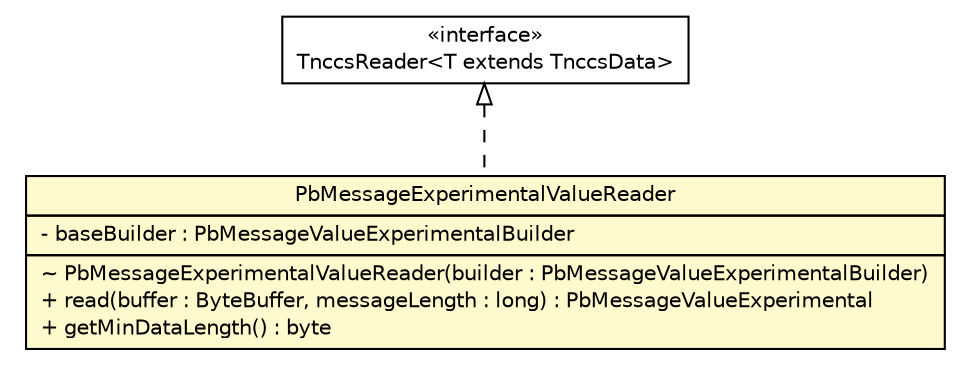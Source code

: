 #!/usr/local/bin/dot
#
# Class diagram 
# Generated by UMLGraph version R5_6 (http://www.umlgraph.org/)
#

digraph G {
	edge [fontname="Helvetica",fontsize=10,labelfontname="Helvetica",labelfontsize=10];
	node [fontname="Helvetica",fontsize=10,shape=plaintext];
	nodesep=0.25;
	ranksep=0.5;
	// de.hsbremen.tc.tnc.message.tnccs.serialize.bytebuffer.TnccsReader<T extends de.hsbremen.tc.tnc.message.tnccs.TnccsData>
	c102415 [label=<<table title="de.hsbremen.tc.tnc.message.tnccs.serialize.bytebuffer.TnccsReader" border="0" cellborder="1" cellspacing="0" cellpadding="2" port="p" href="../../../../../../../de/hsbremen/tc/tnc/message/tnccs/serialize/bytebuffer/TnccsReader.html">
		<tr><td><table border="0" cellspacing="0" cellpadding="1">
<tr><td align="center" balign="center"> &#171;interface&#187; </td></tr>
<tr><td align="center" balign="center"> TnccsReader&lt;T extends TnccsData&gt; </td></tr>
		</table></td></tr>
		</table>>, URL="../../../../../../../de/hsbremen/tc/tnc/message/tnccs/serialize/bytebuffer/TnccsReader.html", fontname="Helvetica", fontcolor="black", fontsize=10.0];
	// org.ietf.nea.pb.serialize.reader.bytebuffer.PbMessageExperimentalValueReader
	c102686 [label=<<table title="org.ietf.nea.pb.serialize.reader.bytebuffer.PbMessageExperimentalValueReader" border="0" cellborder="1" cellspacing="0" cellpadding="2" port="p" bgcolor="lemonChiffon" href="./PbMessageExperimentalValueReader.html">
		<tr><td><table border="0" cellspacing="0" cellpadding="1">
<tr><td align="center" balign="center"> PbMessageExperimentalValueReader </td></tr>
		</table></td></tr>
		<tr><td><table border="0" cellspacing="0" cellpadding="1">
<tr><td align="left" balign="left"> - baseBuilder : PbMessageValueExperimentalBuilder </td></tr>
		</table></td></tr>
		<tr><td><table border="0" cellspacing="0" cellpadding="1">
<tr><td align="left" balign="left"> ~ PbMessageExperimentalValueReader(builder : PbMessageValueExperimentalBuilder) </td></tr>
<tr><td align="left" balign="left"> + read(buffer : ByteBuffer, messageLength : long) : PbMessageValueExperimental </td></tr>
<tr><td align="left" balign="left"> + getMinDataLength() : byte </td></tr>
		</table></td></tr>
		</table>>, URL="./PbMessageExperimentalValueReader.html", fontname="Helvetica", fontcolor="black", fontsize=10.0];
	//org.ietf.nea.pb.serialize.reader.bytebuffer.PbMessageExperimentalValueReader implements de.hsbremen.tc.tnc.message.tnccs.serialize.bytebuffer.TnccsReader<T extends de.hsbremen.tc.tnc.message.tnccs.TnccsData>
	c102415:p -> c102686:p [dir=back,arrowtail=empty,style=dashed];
}

